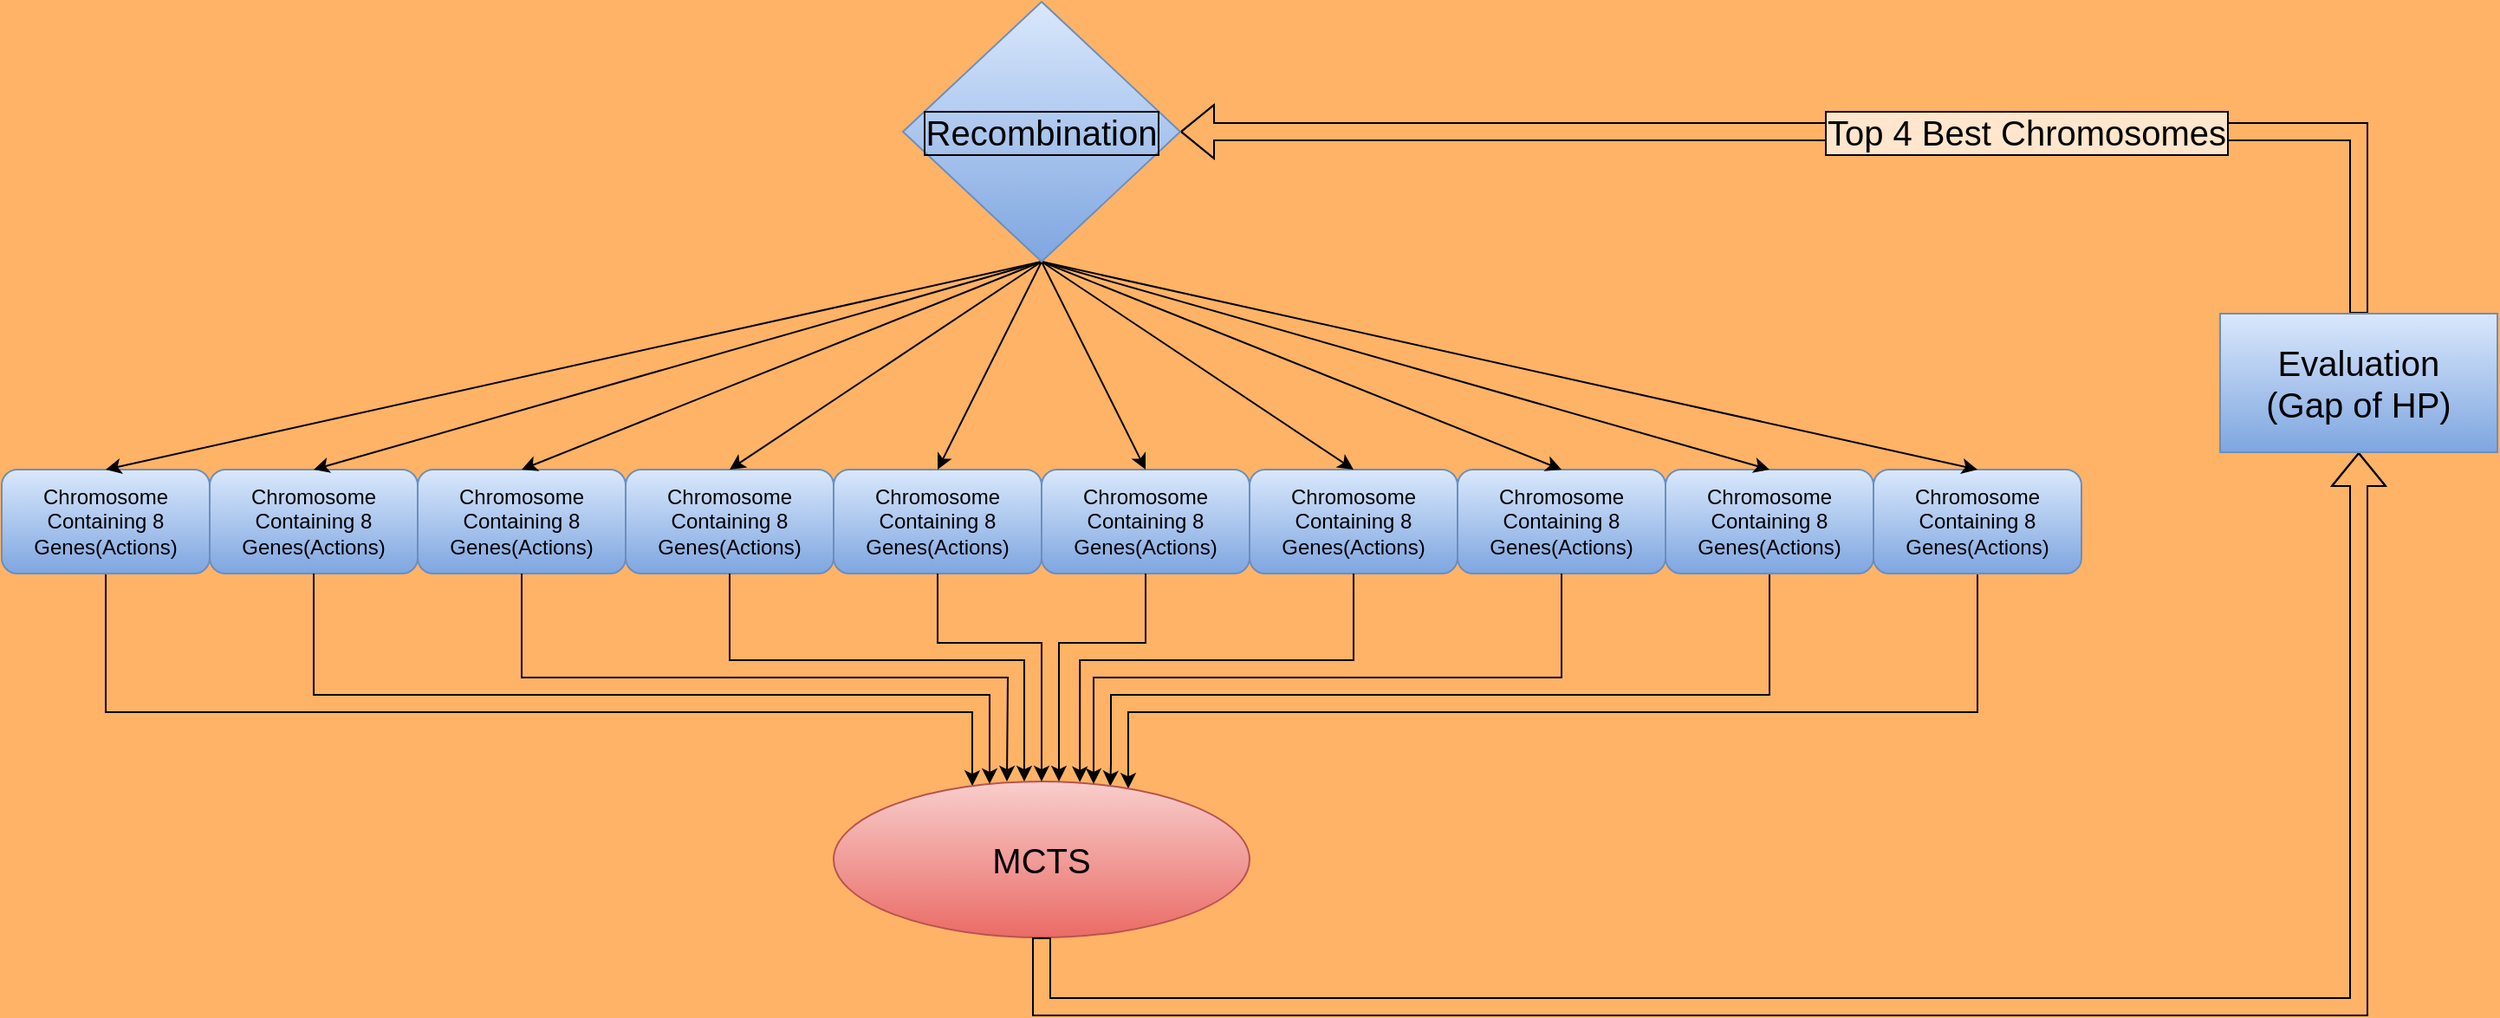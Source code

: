 <mxfile version="18.0.6" type="github">
  <diagram id="JtNn5OIixKH10W8FJjkM" name="Page-1">
    <mxGraphModel dx="2062" dy="1122" grid="0" gridSize="10" guides="1" tooltips="1" connect="1" arrows="1" fold="1" page="0" pageScale="1" pageWidth="1100" pageHeight="850" background="#FFB366" math="0" shadow="0">
      <root>
        <mxCell id="0" />
        <mxCell id="1" parent="0" />
        <mxCell id="seV9uHc-NbIuf_6ZLmV2-3" value="Chromosome Containing 8 Genes(Actions)" style="rounded=1;whiteSpace=wrap;html=1;fillColor=#dae8fc;strokeColor=#6c8ebf;gradientColor=#7ea6e0;" vertex="1" parent="1">
          <mxGeometry x="320" y="410" width="120" height="60" as="geometry" />
        </mxCell>
        <mxCell id="seV9uHc-NbIuf_6ZLmV2-17" style="edgeStyle=orthogonalEdgeStyle;rounded=0;orthogonalLoop=1;jettySize=auto;html=1;exitX=0.5;exitY=1;exitDx=0;exitDy=0;" edge="1" parent="1" source="seV9uHc-NbIuf_6ZLmV2-4" target="seV9uHc-NbIuf_6ZLmV2-16">
          <mxGeometry relative="1" as="geometry">
            <Array as="points">
              <mxPoint x="260" y="550" />
              <mxPoint x="760" y="550" />
            </Array>
          </mxGeometry>
        </mxCell>
        <mxCell id="seV9uHc-NbIuf_6ZLmV2-4" value="Chromosome Containing 8 Genes(Actions)" style="rounded=1;whiteSpace=wrap;html=1;fillColor=#dae8fc;strokeColor=#6c8ebf;gradientColor=#7ea6e0;" vertex="1" parent="1">
          <mxGeometry x="200" y="410" width="120" height="60" as="geometry" />
        </mxCell>
        <mxCell id="seV9uHc-NbIuf_6ZLmV2-5" value="Chromosome Containing 8 Genes(Actions)" style="rounded=1;whiteSpace=wrap;html=1;fillColor=#dae8fc;strokeColor=#6c8ebf;gradientColor=#7ea6e0;" vertex="1" parent="1">
          <mxGeometry x="440" y="410" width="120" height="60" as="geometry" />
        </mxCell>
        <mxCell id="seV9uHc-NbIuf_6ZLmV2-6" value="Chromosome Containing 8 Genes(Actions)" style="rounded=1;whiteSpace=wrap;html=1;fillColor=#dae8fc;strokeColor=#6c8ebf;gradientColor=#7ea6e0;" vertex="1" parent="1">
          <mxGeometry x="560" y="410" width="120" height="60" as="geometry" />
        </mxCell>
        <mxCell id="seV9uHc-NbIuf_6ZLmV2-29" style="edgeStyle=orthogonalEdgeStyle;rounded=0;orthogonalLoop=1;jettySize=auto;html=1;exitX=0.5;exitY=1;exitDx=0;exitDy=0;" edge="1" parent="1" source="seV9uHc-NbIuf_6ZLmV2-7" target="seV9uHc-NbIuf_6ZLmV2-16">
          <mxGeometry relative="1" as="geometry">
            <Array as="points">
              <mxPoint x="1340" y="550" />
              <mxPoint x="850" y="550" />
            </Array>
          </mxGeometry>
        </mxCell>
        <mxCell id="seV9uHc-NbIuf_6ZLmV2-7" value="Chromosome Containing 8 Genes(Actions)" style="rounded=1;whiteSpace=wrap;html=1;fillColor=#dae8fc;strokeColor=#6c8ebf;gradientColor=#7ea6e0;" vertex="1" parent="1">
          <mxGeometry x="1280" y="410" width="120" height="60" as="geometry" />
        </mxCell>
        <mxCell id="seV9uHc-NbIuf_6ZLmV2-28" style="edgeStyle=orthogonalEdgeStyle;rounded=0;orthogonalLoop=1;jettySize=auto;html=1;exitX=0.5;exitY=1;exitDx=0;exitDy=0;entryX=0.665;entryY=0.031;entryDx=0;entryDy=0;entryPerimeter=0;" edge="1" parent="1" source="seV9uHc-NbIuf_6ZLmV2-8" target="seV9uHc-NbIuf_6ZLmV2-16">
          <mxGeometry relative="1" as="geometry">
            <mxPoint x="840" y="600" as="targetPoint" />
            <Array as="points">
              <mxPoint x="1220" y="540" />
              <mxPoint x="840" y="540" />
              <mxPoint x="840" y="580" />
              <mxPoint x="840" y="580" />
            </Array>
          </mxGeometry>
        </mxCell>
        <mxCell id="seV9uHc-NbIuf_6ZLmV2-8" value="Chromosome Containing 8 Genes(Actions)" style="rounded=1;whiteSpace=wrap;html=1;fillColor=#dae8fc;strokeColor=#6c8ebf;gradientColor=#7ea6e0;" vertex="1" parent="1">
          <mxGeometry x="1160" y="410" width="120" height="60" as="geometry" />
        </mxCell>
        <mxCell id="seV9uHc-NbIuf_6ZLmV2-9" value="Chromosome Containing 8 Genes(Actions)" style="rounded=1;whiteSpace=wrap;html=1;fillColor=#dae8fc;strokeColor=#6c8ebf;gradientColor=#7ea6e0;" vertex="1" parent="1">
          <mxGeometry x="1040" y="410" width="120" height="60" as="geometry" />
        </mxCell>
        <mxCell id="seV9uHc-NbIuf_6ZLmV2-10" value="Chromosome Containing 8 Genes(Actions)" style="rounded=1;whiteSpace=wrap;html=1;fillColor=#dae8fc;strokeColor=#6c8ebf;gradientColor=#7ea6e0;" vertex="1" parent="1">
          <mxGeometry x="920" y="410" width="120" height="60" as="geometry" />
        </mxCell>
        <mxCell id="seV9uHc-NbIuf_6ZLmV2-11" value="Chromosome Containing 8 Genes(Actions)" style="rounded=1;whiteSpace=wrap;html=1;fillColor=#dae8fc;strokeColor=#6c8ebf;gradientColor=#7ea6e0;" vertex="1" parent="1">
          <mxGeometry x="800" y="410" width="120" height="60" as="geometry" />
        </mxCell>
        <mxCell id="seV9uHc-NbIuf_6ZLmV2-12" value="Chromosome Containing 8 Genes(Actions)" style="rounded=1;whiteSpace=wrap;html=1;fillColor=#dae8fc;strokeColor=#6c8ebf;gradientColor=#7ea6e0;" vertex="1" parent="1">
          <mxGeometry x="680" y="410" width="120" height="60" as="geometry" />
        </mxCell>
        <mxCell id="seV9uHc-NbIuf_6ZLmV2-16" value="&lt;font style=&quot;font-size: 20px;&quot;&gt;MCTS&lt;br&gt;&lt;/font&gt;" style="ellipse;whiteSpace=wrap;html=1;fillColor=#f8cecc;strokeColor=#b85450;gradientColor=#ea6b66;" vertex="1" parent="1">
          <mxGeometry x="680" y="590" width="240" height="90" as="geometry" />
        </mxCell>
        <mxCell id="seV9uHc-NbIuf_6ZLmV2-18" style="edgeStyle=orthogonalEdgeStyle;rounded=0;orthogonalLoop=1;jettySize=auto;html=1;exitX=0.5;exitY=1;exitDx=0;exitDy=0;" edge="1" parent="1" source="seV9uHc-NbIuf_6ZLmV2-3" target="seV9uHc-NbIuf_6ZLmV2-16">
          <mxGeometry relative="1" as="geometry">
            <mxPoint x="270" y="480" as="sourcePoint" />
            <mxPoint x="690" y="680" as="targetPoint" />
            <Array as="points">
              <mxPoint x="380" y="540" />
              <mxPoint x="770" y="540" />
            </Array>
          </mxGeometry>
        </mxCell>
        <mxCell id="seV9uHc-NbIuf_6ZLmV2-19" style="edgeStyle=orthogonalEdgeStyle;rounded=0;orthogonalLoop=1;jettySize=auto;html=1;exitX=0.5;exitY=1;exitDx=0;exitDy=0;entryX=0.5;entryY=0;entryDx=0;entryDy=0;" edge="1" parent="1" source="seV9uHc-NbIuf_6ZLmV2-12" target="seV9uHc-NbIuf_6ZLmV2-16">
          <mxGeometry relative="1" as="geometry">
            <mxPoint x="280" y="490" as="sourcePoint" />
            <mxPoint x="700" y="690" as="targetPoint" />
            <Array as="points">
              <mxPoint x="740" y="510" />
              <mxPoint x="800" y="510" />
            </Array>
          </mxGeometry>
        </mxCell>
        <mxCell id="seV9uHc-NbIuf_6ZLmV2-20" style="edgeStyle=orthogonalEdgeStyle;rounded=0;orthogonalLoop=1;jettySize=auto;html=1;exitX=0.5;exitY=1;exitDx=0;exitDy=0;" edge="1" parent="1" source="seV9uHc-NbIuf_6ZLmV2-6">
          <mxGeometry relative="1" as="geometry">
            <mxPoint x="290" y="500" as="sourcePoint" />
            <mxPoint x="790" y="590" as="targetPoint" />
            <Array as="points">
              <mxPoint x="620" y="520" />
              <mxPoint x="790" y="520" />
              <mxPoint x="790" y="590" />
            </Array>
          </mxGeometry>
        </mxCell>
        <mxCell id="seV9uHc-NbIuf_6ZLmV2-23" style="edgeStyle=orthogonalEdgeStyle;rounded=0;orthogonalLoop=1;jettySize=auto;html=1;exitX=0.5;exitY=1;exitDx=0;exitDy=0;" edge="1" parent="1" source="seV9uHc-NbIuf_6ZLmV2-5">
          <mxGeometry relative="1" as="geometry">
            <mxPoint x="320" y="530" as="sourcePoint" />
            <mxPoint x="780" y="590" as="targetPoint" />
          </mxGeometry>
        </mxCell>
        <mxCell id="seV9uHc-NbIuf_6ZLmV2-25" style="edgeStyle=orthogonalEdgeStyle;rounded=0;orthogonalLoop=1;jettySize=auto;html=1;exitX=0.5;exitY=1;exitDx=0;exitDy=0;" edge="1" parent="1" source="seV9uHc-NbIuf_6ZLmV2-11">
          <mxGeometry relative="1" as="geometry">
            <mxPoint x="750" y="480" as="sourcePoint" />
            <mxPoint x="810" y="590" as="targetPoint" />
            <Array as="points">
              <mxPoint x="860" y="510" />
              <mxPoint x="810" y="510" />
            </Array>
          </mxGeometry>
        </mxCell>
        <mxCell id="seV9uHc-NbIuf_6ZLmV2-26" style="edgeStyle=orthogonalEdgeStyle;rounded=0;orthogonalLoop=1;jettySize=auto;html=1;exitX=0.5;exitY=1;exitDx=0;exitDy=0;entryX=0.592;entryY=0.004;entryDx=0;entryDy=0;entryPerimeter=0;" edge="1" parent="1" source="seV9uHc-NbIuf_6ZLmV2-10" target="seV9uHc-NbIuf_6ZLmV2-16">
          <mxGeometry relative="1" as="geometry">
            <mxPoint x="980" y="490" as="sourcePoint" />
            <mxPoint x="800" y="600" as="targetPoint" />
            <Array as="points">
              <mxPoint x="980" y="520" />
              <mxPoint x="822" y="520" />
            </Array>
          </mxGeometry>
        </mxCell>
        <mxCell id="seV9uHc-NbIuf_6ZLmV2-27" style="edgeStyle=orthogonalEdgeStyle;rounded=0;orthogonalLoop=1;jettySize=auto;html=1;exitX=0.5;exitY=1;exitDx=0;exitDy=0;" edge="1" parent="1" source="seV9uHc-NbIuf_6ZLmV2-9" target="seV9uHc-NbIuf_6ZLmV2-16">
          <mxGeometry relative="1" as="geometry">
            <mxPoint x="990" y="480" as="sourcePoint" />
            <mxPoint x="840" y="570" as="targetPoint" />
            <Array as="points">
              <mxPoint x="1100" y="530" />
              <mxPoint x="830" y="530" />
            </Array>
          </mxGeometry>
        </mxCell>
        <mxCell id="seV9uHc-NbIuf_6ZLmV2-30" value="" style="shape=flexArrow;endArrow=classic;html=1;rounded=0;fontSize=20;exitX=0.5;exitY=1;exitDx=0;exitDy=0;" edge="1" parent="1" source="seV9uHc-NbIuf_6ZLmV2-16">
          <mxGeometry width="50" height="50" relative="1" as="geometry">
            <mxPoint x="670" y="670" as="sourcePoint" />
            <mxPoint x="1560" y="400" as="targetPoint" />
            <Array as="points">
              <mxPoint x="800" y="720" />
              <mxPoint x="1560" y="720" />
            </Array>
          </mxGeometry>
        </mxCell>
        <mxCell id="seV9uHc-NbIuf_6ZLmV2-32" style="edgeStyle=orthogonalEdgeStyle;shape=flexArrow;rounded=0;orthogonalLoop=1;jettySize=auto;html=1;exitX=0.5;exitY=0;exitDx=0;exitDy=0;fontSize=20;" edge="1" parent="1" source="seV9uHc-NbIuf_6ZLmV2-31" target="seV9uHc-NbIuf_6ZLmV2-34">
          <mxGeometry relative="1" as="geometry">
            <mxPoint x="1300" y="120" as="targetPoint" />
            <Array as="points">
              <mxPoint x="1560" y="215" />
            </Array>
          </mxGeometry>
        </mxCell>
        <mxCell id="seV9uHc-NbIuf_6ZLmV2-33" value="Top 4 Best Chromosomes" style="edgeLabel;html=1;align=center;verticalAlign=middle;resizable=0;points=[];fontSize=20;labelBorderColor=default;spacingLeft=2;spacingRight=3;spacingBottom=2;spacingTop=2;fontColor=#000000;labelBackgroundColor=#FFE6CC;" vertex="1" connectable="0" parent="seV9uHc-NbIuf_6ZLmV2-32">
          <mxGeometry x="-0.244" y="-1" relative="1" as="geometry">
            <mxPoint y="1" as="offset" />
          </mxGeometry>
        </mxCell>
        <mxCell id="seV9uHc-NbIuf_6ZLmV2-31" value="Evaluation&lt;br&gt;(Gap of HP)" style="rounded=0;whiteSpace=wrap;html=1;fontSize=20;fillColor=#dae8fc;strokeColor=#6c8ebf;gradientColor=#7ea6e0;" vertex="1" parent="1">
          <mxGeometry x="1480" y="320" width="160" height="80" as="geometry" />
        </mxCell>
        <mxCell id="seV9uHc-NbIuf_6ZLmV2-38" style="edgeStyle=none;rounded=0;orthogonalLoop=1;jettySize=auto;html=1;exitX=0.5;exitY=1;exitDx=0;exitDy=0;entryX=0.5;entryY=0;entryDx=0;entryDy=0;fontSize=20;" edge="1" parent="1" source="seV9uHc-NbIuf_6ZLmV2-34" target="seV9uHc-NbIuf_6ZLmV2-4">
          <mxGeometry relative="1" as="geometry" />
        </mxCell>
        <mxCell id="seV9uHc-NbIuf_6ZLmV2-39" style="edgeStyle=none;rounded=0;orthogonalLoop=1;jettySize=auto;html=1;exitX=0.5;exitY=1;exitDx=0;exitDy=0;entryX=0.5;entryY=0;entryDx=0;entryDy=0;fontSize=20;" edge="1" parent="1" source="seV9uHc-NbIuf_6ZLmV2-34" target="seV9uHc-NbIuf_6ZLmV2-3">
          <mxGeometry relative="1" as="geometry" />
        </mxCell>
        <mxCell id="seV9uHc-NbIuf_6ZLmV2-40" style="edgeStyle=none;rounded=0;orthogonalLoop=1;jettySize=auto;html=1;exitX=0.5;exitY=1;exitDx=0;exitDy=0;entryX=0.5;entryY=0;entryDx=0;entryDy=0;fontSize=20;" edge="1" parent="1" source="seV9uHc-NbIuf_6ZLmV2-34" target="seV9uHc-NbIuf_6ZLmV2-5">
          <mxGeometry relative="1" as="geometry" />
        </mxCell>
        <mxCell id="seV9uHc-NbIuf_6ZLmV2-41" style="edgeStyle=none;rounded=0;orthogonalLoop=1;jettySize=auto;html=1;exitX=0.5;exitY=1;exitDx=0;exitDy=0;entryX=0.5;entryY=0;entryDx=0;entryDy=0;fontSize=20;" edge="1" parent="1" source="seV9uHc-NbIuf_6ZLmV2-34" target="seV9uHc-NbIuf_6ZLmV2-6">
          <mxGeometry relative="1" as="geometry" />
        </mxCell>
        <mxCell id="seV9uHc-NbIuf_6ZLmV2-42" style="edgeStyle=none;rounded=0;orthogonalLoop=1;jettySize=auto;html=1;entryX=0.5;entryY=0;entryDx=0;entryDy=0;fontSize=20;" edge="1" parent="1" target="seV9uHc-NbIuf_6ZLmV2-12">
          <mxGeometry relative="1" as="geometry">
            <mxPoint x="740" y="410" as="sourcePoint" />
          </mxGeometry>
        </mxCell>
        <mxCell id="seV9uHc-NbIuf_6ZLmV2-43" style="edgeStyle=none;rounded=0;orthogonalLoop=1;jettySize=auto;html=1;exitX=0.5;exitY=1;exitDx=0;exitDy=0;entryX=0.5;entryY=0;entryDx=0;entryDy=0;fontSize=20;" edge="1" parent="1" source="seV9uHc-NbIuf_6ZLmV2-34" target="seV9uHc-NbIuf_6ZLmV2-12">
          <mxGeometry relative="1" as="geometry" />
        </mxCell>
        <mxCell id="seV9uHc-NbIuf_6ZLmV2-44" style="edgeStyle=none;rounded=0;orthogonalLoop=1;jettySize=auto;html=1;exitX=0.5;exitY=1;exitDx=0;exitDy=0;entryX=0.5;entryY=0;entryDx=0;entryDy=0;fontSize=20;" edge="1" parent="1" source="seV9uHc-NbIuf_6ZLmV2-34" target="seV9uHc-NbIuf_6ZLmV2-11">
          <mxGeometry relative="1" as="geometry" />
        </mxCell>
        <mxCell id="seV9uHc-NbIuf_6ZLmV2-45" style="edgeStyle=none;rounded=0;orthogonalLoop=1;jettySize=auto;html=1;exitX=0.5;exitY=1;exitDx=0;exitDy=0;entryX=0.5;entryY=0;entryDx=0;entryDy=0;fontSize=20;" edge="1" parent="1" source="seV9uHc-NbIuf_6ZLmV2-34" target="seV9uHc-NbIuf_6ZLmV2-10">
          <mxGeometry relative="1" as="geometry" />
        </mxCell>
        <mxCell id="seV9uHc-NbIuf_6ZLmV2-46" style="edgeStyle=none;rounded=0;orthogonalLoop=1;jettySize=auto;html=1;exitX=0.5;exitY=1;exitDx=0;exitDy=0;entryX=0.5;entryY=0;entryDx=0;entryDy=0;fontSize=20;" edge="1" parent="1" source="seV9uHc-NbIuf_6ZLmV2-34" target="seV9uHc-NbIuf_6ZLmV2-9">
          <mxGeometry relative="1" as="geometry" />
        </mxCell>
        <mxCell id="seV9uHc-NbIuf_6ZLmV2-47" style="edgeStyle=none;rounded=0;orthogonalLoop=1;jettySize=auto;html=1;exitX=0.5;exitY=1;exitDx=0;exitDy=0;entryX=0.5;entryY=0;entryDx=0;entryDy=0;fontSize=20;" edge="1" parent="1" source="seV9uHc-NbIuf_6ZLmV2-34" target="seV9uHc-NbIuf_6ZLmV2-8">
          <mxGeometry relative="1" as="geometry" />
        </mxCell>
        <mxCell id="seV9uHc-NbIuf_6ZLmV2-48" style="edgeStyle=none;rounded=0;orthogonalLoop=1;jettySize=auto;html=1;exitX=0.5;exitY=1;exitDx=0;exitDy=0;entryX=0.5;entryY=0;entryDx=0;entryDy=0;fontSize=20;" edge="1" parent="1" source="seV9uHc-NbIuf_6ZLmV2-34" target="seV9uHc-NbIuf_6ZLmV2-7">
          <mxGeometry relative="1" as="geometry" />
        </mxCell>
        <mxCell id="seV9uHc-NbIuf_6ZLmV2-34" value="Recombination" style="rhombus;whiteSpace=wrap;html=1;labelBorderColor=default;fontSize=20;fillColor=#dae8fc;strokeColor=#6c8ebf;gradientColor=#7ea6e0;" vertex="1" parent="1">
          <mxGeometry x="720" y="140" width="160" height="150" as="geometry" />
        </mxCell>
        <mxCell id="seV9uHc-NbIuf_6ZLmV2-49" style="edgeStyle=none;rounded=0;orthogonalLoop=1;jettySize=auto;html=1;exitX=0;exitY=1;exitDx=0;exitDy=0;fontSize=20;" edge="1" parent="1" source="seV9uHc-NbIuf_6ZLmV2-34" target="seV9uHc-NbIuf_6ZLmV2-34">
          <mxGeometry relative="1" as="geometry" />
        </mxCell>
      </root>
    </mxGraphModel>
  </diagram>
</mxfile>
